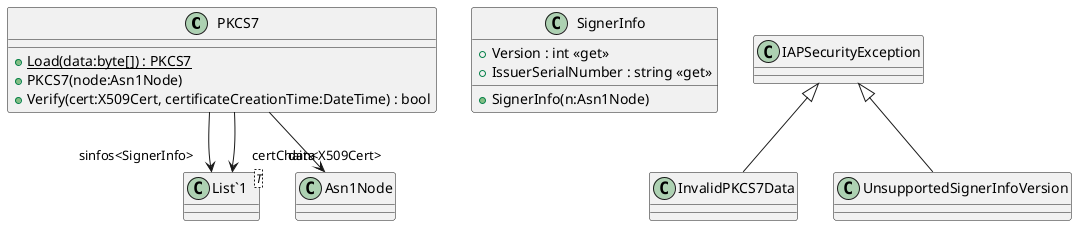 @startuml
class PKCS7 {
    + {static} Load(data:byte[]) : PKCS7
    + PKCS7(node:Asn1Node)
    + Verify(cert:X509Cert, certificateCreationTime:DateTime) : bool
}
class SignerInfo {
    + Version : int <<get>>
    + IssuerSerialNumber : string <<get>>
    + SignerInfo(n:Asn1Node)
}
class InvalidPKCS7Data {
}
class UnsupportedSignerInfoVersion {
}
class "List`1"<T> {
}
PKCS7 --> "data" Asn1Node
PKCS7 --> "sinfos<SignerInfo>" "List`1"
PKCS7 --> "certChain<X509Cert>" "List`1"
IAPSecurityException <|-- InvalidPKCS7Data
IAPSecurityException <|-- UnsupportedSignerInfoVersion
@enduml

